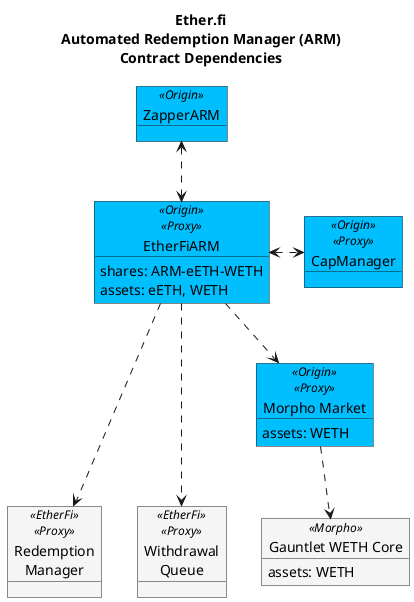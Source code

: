 @startuml

!$originColor = DeepSkyBlue
' !$originColor = WhiteSmoke
!$newColor = LightGreen
!$changedColor = Orange
!$thirdPartyColor = WhiteSmoke

' legend
' blue - Origin
' ' green - new
' ' orange - changed
' white - 3rd Party
' end legend

title "Ether.fi\nAutomated Redemption Manager (ARM)\nContract Dependencies"


object "ZapperARM" as zap <<Origin>> #$originColor {
}

object "EtherFiARM" as arm <<Origin>><<Proxy>> #$originColor {
    shares: ARM-eETH-WETH
    assets: eETH, WETH
}

object "CapManager" as capMan <<Origin>><<Proxy>> #$originColor {
}

object "Redemption\nManager" as rm <<EtherFi>><<Proxy>> #$thirdPartyColor {
}

object "Withdrawal\nQueue" as wq <<EtherFi>><<Proxy>> #$thirdPartyColor {
}

object "Morpho Market" as morphoMarket <<Origin>><<Proxy>> #$originColor {
    assets: WETH
}

object "Gauntlet WETH Core" as metaMorpho <<Morpho>> #$thirdPartyColor {
    assets: WETH
}

zap <..> arm
arm <.> capMan
arm ...> rm
arm ...> wq
arm ..> morphoMarket
morphoMarket ..> metaMorpho

@enduml